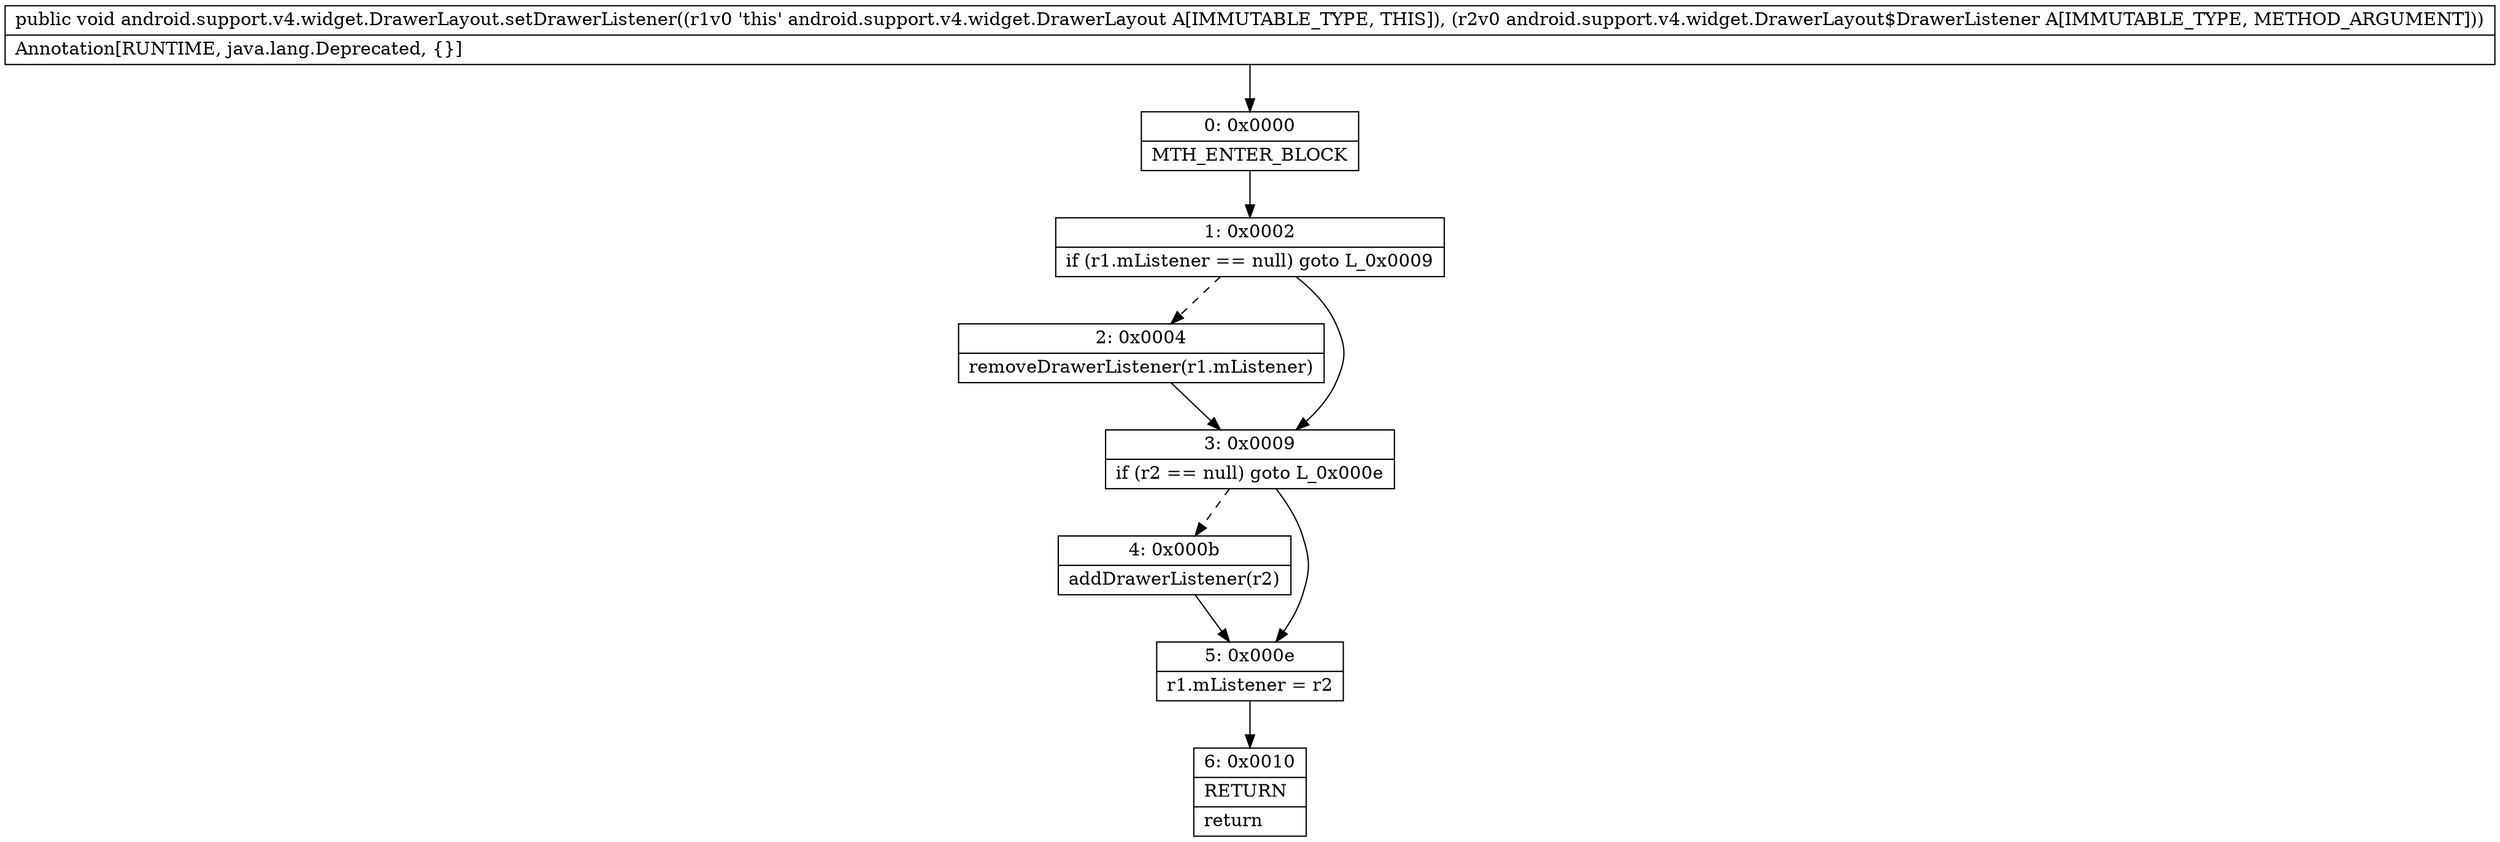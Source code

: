 digraph "CFG forandroid.support.v4.widget.DrawerLayout.setDrawerListener(Landroid\/support\/v4\/widget\/DrawerLayout$DrawerListener;)V" {
Node_0 [shape=record,label="{0\:\ 0x0000|MTH_ENTER_BLOCK\l}"];
Node_1 [shape=record,label="{1\:\ 0x0002|if (r1.mListener == null) goto L_0x0009\l}"];
Node_2 [shape=record,label="{2\:\ 0x0004|removeDrawerListener(r1.mListener)\l}"];
Node_3 [shape=record,label="{3\:\ 0x0009|if (r2 == null) goto L_0x000e\l}"];
Node_4 [shape=record,label="{4\:\ 0x000b|addDrawerListener(r2)\l}"];
Node_5 [shape=record,label="{5\:\ 0x000e|r1.mListener = r2\l}"];
Node_6 [shape=record,label="{6\:\ 0x0010|RETURN\l|return\l}"];
MethodNode[shape=record,label="{public void android.support.v4.widget.DrawerLayout.setDrawerListener((r1v0 'this' android.support.v4.widget.DrawerLayout A[IMMUTABLE_TYPE, THIS]), (r2v0 android.support.v4.widget.DrawerLayout$DrawerListener A[IMMUTABLE_TYPE, METHOD_ARGUMENT]))  | Annotation[RUNTIME, java.lang.Deprecated, \{\}]\l}"];
MethodNode -> Node_0;
Node_0 -> Node_1;
Node_1 -> Node_2[style=dashed];
Node_1 -> Node_3;
Node_2 -> Node_3;
Node_3 -> Node_4[style=dashed];
Node_3 -> Node_5;
Node_4 -> Node_5;
Node_5 -> Node_6;
}

